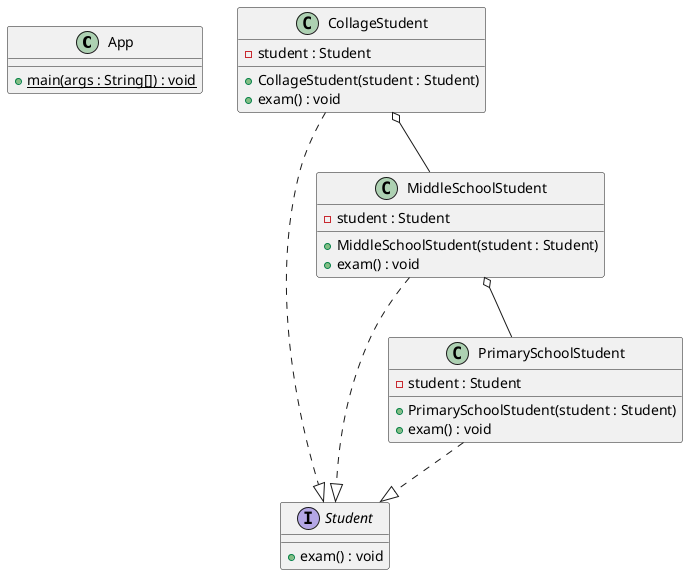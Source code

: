 @startuml

class App {
    + main(args : String[]) {static} : void
}

interface Student {
    + exam() : void
}

class PrimarySchoolStudent {
    - student : Student
    + PrimarySchoolStudent(student : Student)
    + exam() : void
}

class MiddleSchoolStudent {
    - student : Student
    + MiddleSchoolStudent(student : Student)
    + exam() : void
}

class CollageStudent {
    - student : Student
    + CollageStudent(student : Student)
    + exam() : void
}

PrimarySchoolStudent ..|> Student
MiddleSchoolStudent ..|> Student
CollageStudent ..|> Student
MiddleSchoolStudent o-- PrimarySchoolStudent
CollageStudent o-- MiddleSchoolStudent

@enduml